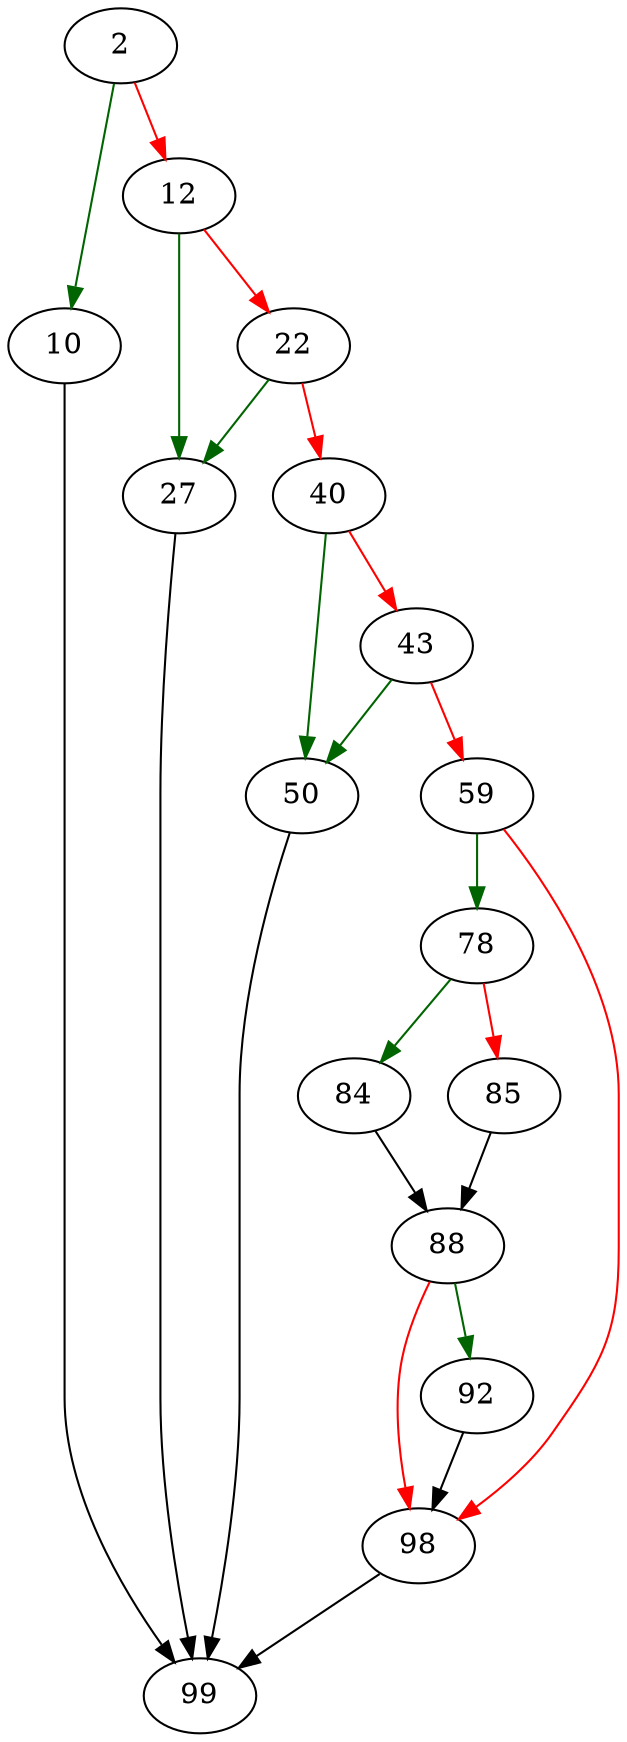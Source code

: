 strict digraph "vdbeUnbind" {
	// Node definitions.
	2 [entry=true];
	10;
	12;
	99;
	27;
	22;
	40;
	50;
	43;
	59;
	78;
	98;
	84;
	85;
	88;
	92;

	// Edge definitions.
	2 -> 10 [
		color=darkgreen
		cond=true
	];
	2 -> 12 [
		color=red
		cond=false
	];
	10 -> 99;
	12 -> 27 [
		color=darkgreen
		cond=true
	];
	12 -> 22 [
		color=red
		cond=false
	];
	27 -> 99;
	22 -> 27 [
		color=darkgreen
		cond=true
	];
	22 -> 40 [
		color=red
		cond=false
	];
	40 -> 50 [
		color=darkgreen
		cond=true
	];
	40 -> 43 [
		color=red
		cond=false
	];
	50 -> 99;
	43 -> 50 [
		color=darkgreen
		cond=true
	];
	43 -> 59 [
		color=red
		cond=false
	];
	59 -> 78 [
		color=darkgreen
		cond=true
	];
	59 -> 98 [
		color=red
		cond=false
	];
	78 -> 84 [
		color=darkgreen
		cond=true
	];
	78 -> 85 [
		color=red
		cond=false
	];
	98 -> 99;
	84 -> 88;
	85 -> 88;
	88 -> 98 [
		color=red
		cond=false
	];
	88 -> 92 [
		color=darkgreen
		cond=true
	];
	92 -> 98;
}